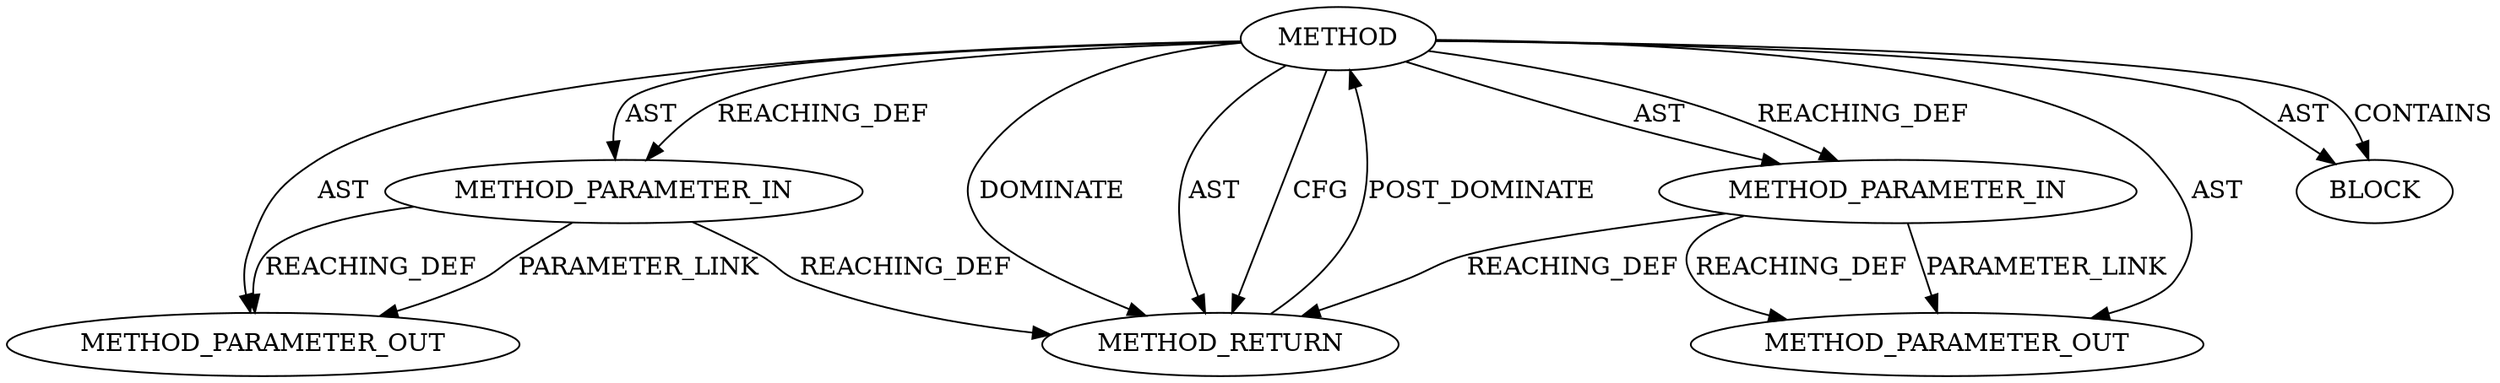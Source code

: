 digraph {
  12495 [label=METHOD AST_PARENT_TYPE="NAMESPACE_BLOCK" AST_PARENT_FULL_NAME="<global>" ORDER=0 CODE="<empty>" FULL_NAME="crypto_wait_req" IS_EXTERNAL=true FILENAME="<empty>" SIGNATURE="" NAME="crypto_wait_req"]
  13489 [label=METHOD_PARAMETER_OUT ORDER=2 CODE="p2" IS_VARIADIC=false TYPE_FULL_NAME="ANY" EVALUATION_STRATEGY="BY_VALUE" INDEX=2 NAME="p2"]
  12497 [label=METHOD_PARAMETER_IN ORDER=2 CODE="p2" IS_VARIADIC=false TYPE_FULL_NAME="ANY" EVALUATION_STRATEGY="BY_VALUE" INDEX=2 NAME="p2"]
  12499 [label=METHOD_RETURN ORDER=2 CODE="RET" TYPE_FULL_NAME="ANY" EVALUATION_STRATEGY="BY_VALUE"]
  13488 [label=METHOD_PARAMETER_OUT ORDER=1 CODE="p1" IS_VARIADIC=false TYPE_FULL_NAME="ANY" EVALUATION_STRATEGY="BY_VALUE" INDEX=1 NAME="p1"]
  12498 [label=BLOCK ORDER=1 ARGUMENT_INDEX=1 CODE="<empty>" TYPE_FULL_NAME="ANY"]
  12496 [label=METHOD_PARAMETER_IN ORDER=1 CODE="p1" IS_VARIADIC=false TYPE_FULL_NAME="ANY" EVALUATION_STRATEGY="BY_VALUE" INDEX=1 NAME="p1"]
  12497 -> 12499 [label=REACHING_DEF VARIABLE="p2"]
  12496 -> 13488 [label=REACHING_DEF VARIABLE="p1"]
  12496 -> 12499 [label=REACHING_DEF VARIABLE="p1"]
  12495 -> 12499 [label=DOMINATE ]
  12495 -> 12499 [label=AST ]
  12495 -> 13489 [label=AST ]
  12497 -> 13489 [label=REACHING_DEF VARIABLE="p2"]
  12495 -> 12497 [label=AST ]
  12495 -> 12496 [label=AST ]
  12495 -> 12499 [label=CFG ]
  12495 -> 12498 [label=AST ]
  12495 -> 13488 [label=AST ]
  12497 -> 13489 [label=PARAMETER_LINK ]
  12495 -> 12498 [label=CONTAINS ]
  12495 -> 12496 [label=REACHING_DEF VARIABLE=""]
  12496 -> 13488 [label=PARAMETER_LINK ]
  12495 -> 12497 [label=REACHING_DEF VARIABLE=""]
  12499 -> 12495 [label=POST_DOMINATE ]
}
